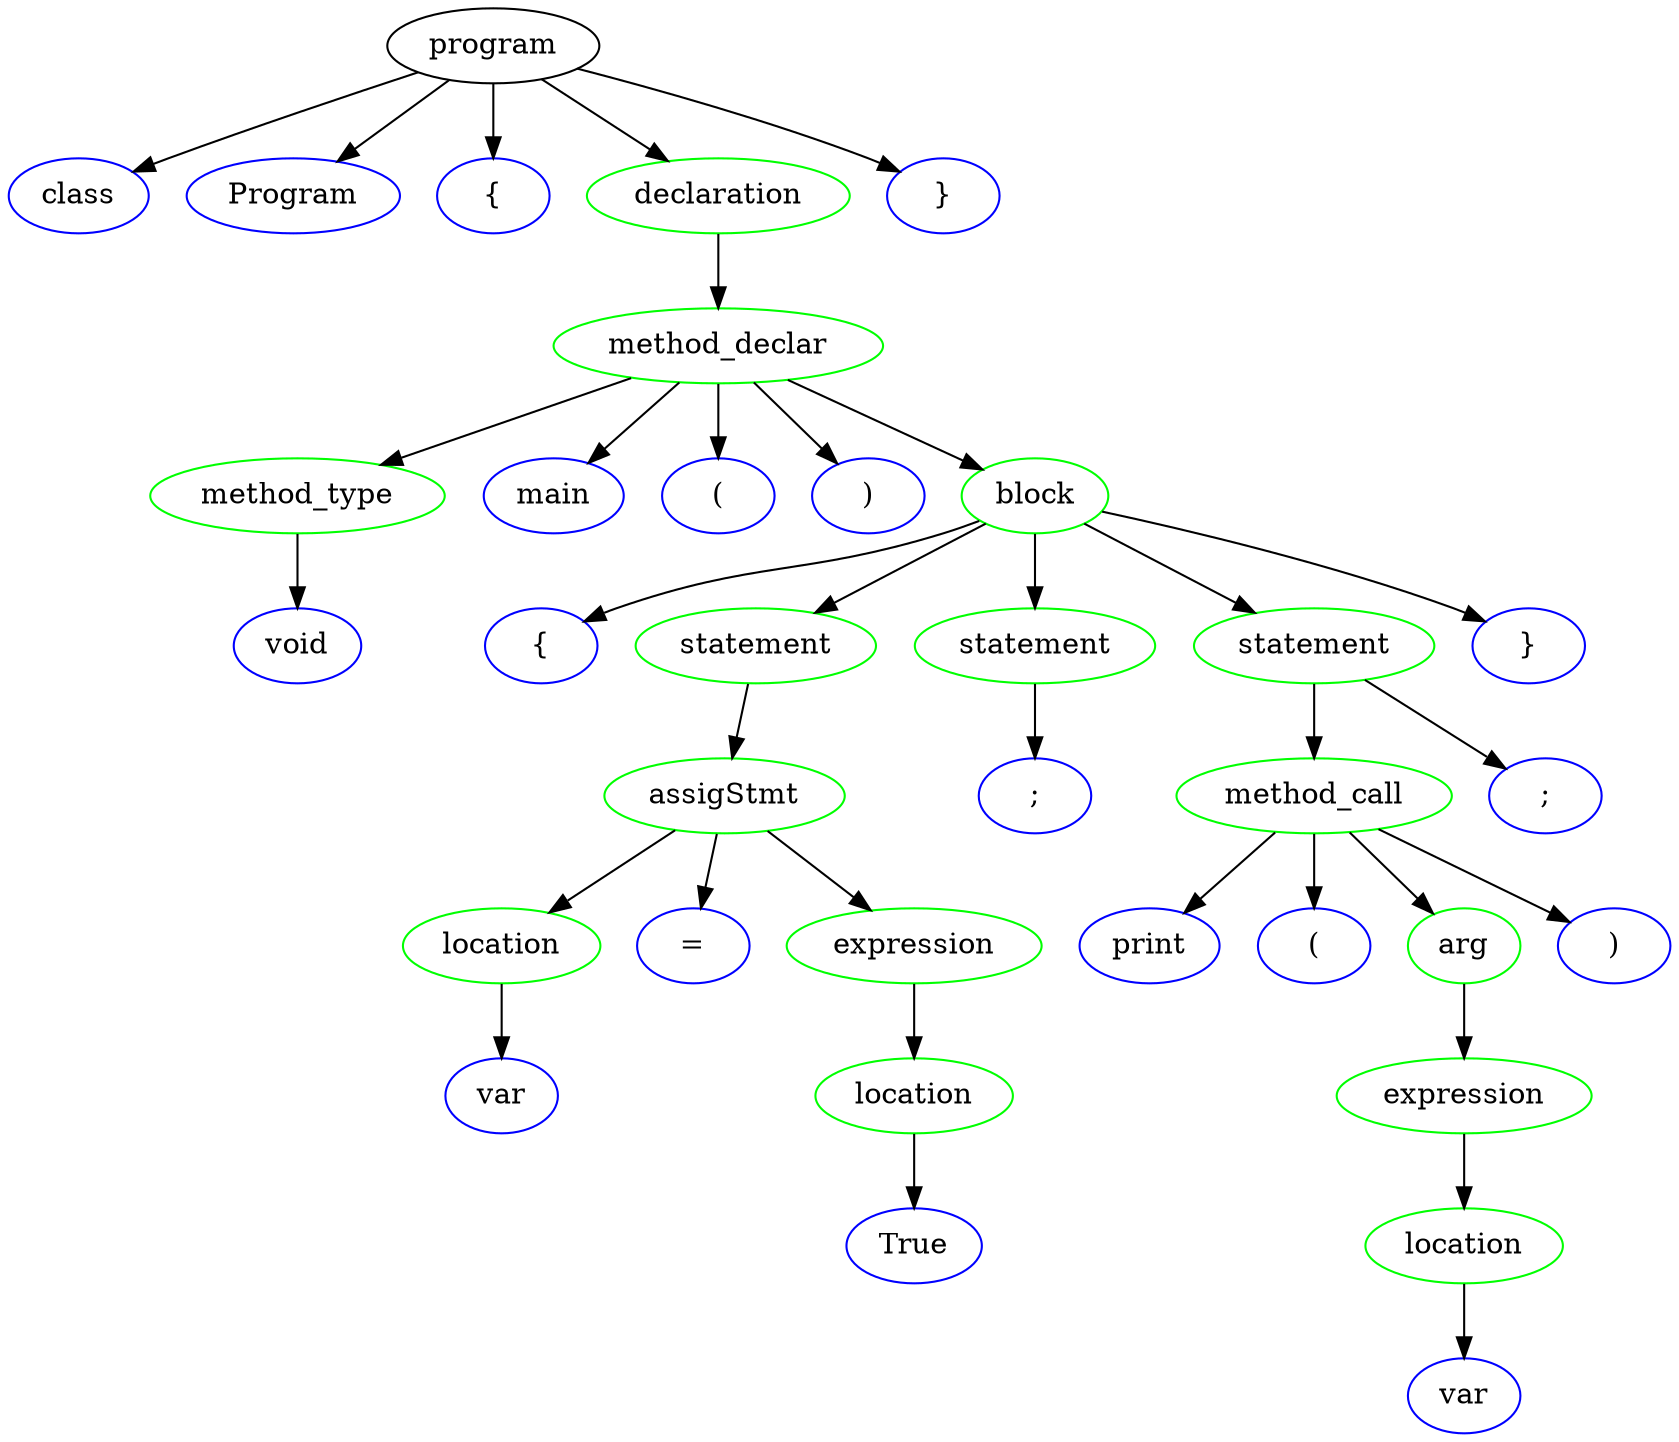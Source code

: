 // Trees/tree_input.gv
digraph "Trees/tree_input" {
	0 [label=program]
	1 [label=class color=blue]
	0 -> 1
	2 [label=Program color=blue]
	0 -> 2
	3 [label="{" color=blue]
	0 -> 3
	4 [label=declaration color=green]
	0 -> 4
	5 [label=method_declar color=green]
	4 -> 5
	6 [label=method_type color=green]
	5 -> 6
	7 [label=void color=blue]
	6 -> 7
	8 [label=main color=blue]
	5 -> 8
	9 [label="(" color=blue]
	5 -> 9
	10 [label=")" color=blue]
	5 -> 10
	11 [label=block color=green]
	5 -> 11
	12 [label="{" color=blue]
	11 -> 12
	13 [label=statement color=green]
	11 -> 13
	14 [label=assigStmt color=green]
	13 -> 14
	15 [label=location color=green]
	14 -> 15
	16 [label=var color=blue]
	15 -> 16
	17 [label="=" color=blue]
	14 -> 17
	18 [label=expression color=green]
	14 -> 18
	19 [label=location color=green]
	18 -> 19
	20 [label=True color=blue]
	19 -> 20
	21 [label=statement color=green]
	11 -> 21
	22 [label=";" color=blue]
	21 -> 22
	23 [label=statement color=green]
	11 -> 23
	24 [label=method_call color=green]
	23 -> 24
	25 [label=print color=blue]
	24 -> 25
	26 [label="(" color=blue]
	24 -> 26
	27 [label=arg color=green]
	24 -> 27
	28 [label=expression color=green]
	27 -> 28
	29 [label=location color=green]
	28 -> 29
	30 [label=var color=blue]
	29 -> 30
	31 [label=")" color=blue]
	24 -> 31
	32 [label=";" color=blue]
	23 -> 32
	33 [label="}" color=blue]
	11 -> 33
	34 [label="}" color=blue]
	0 -> 34
}
